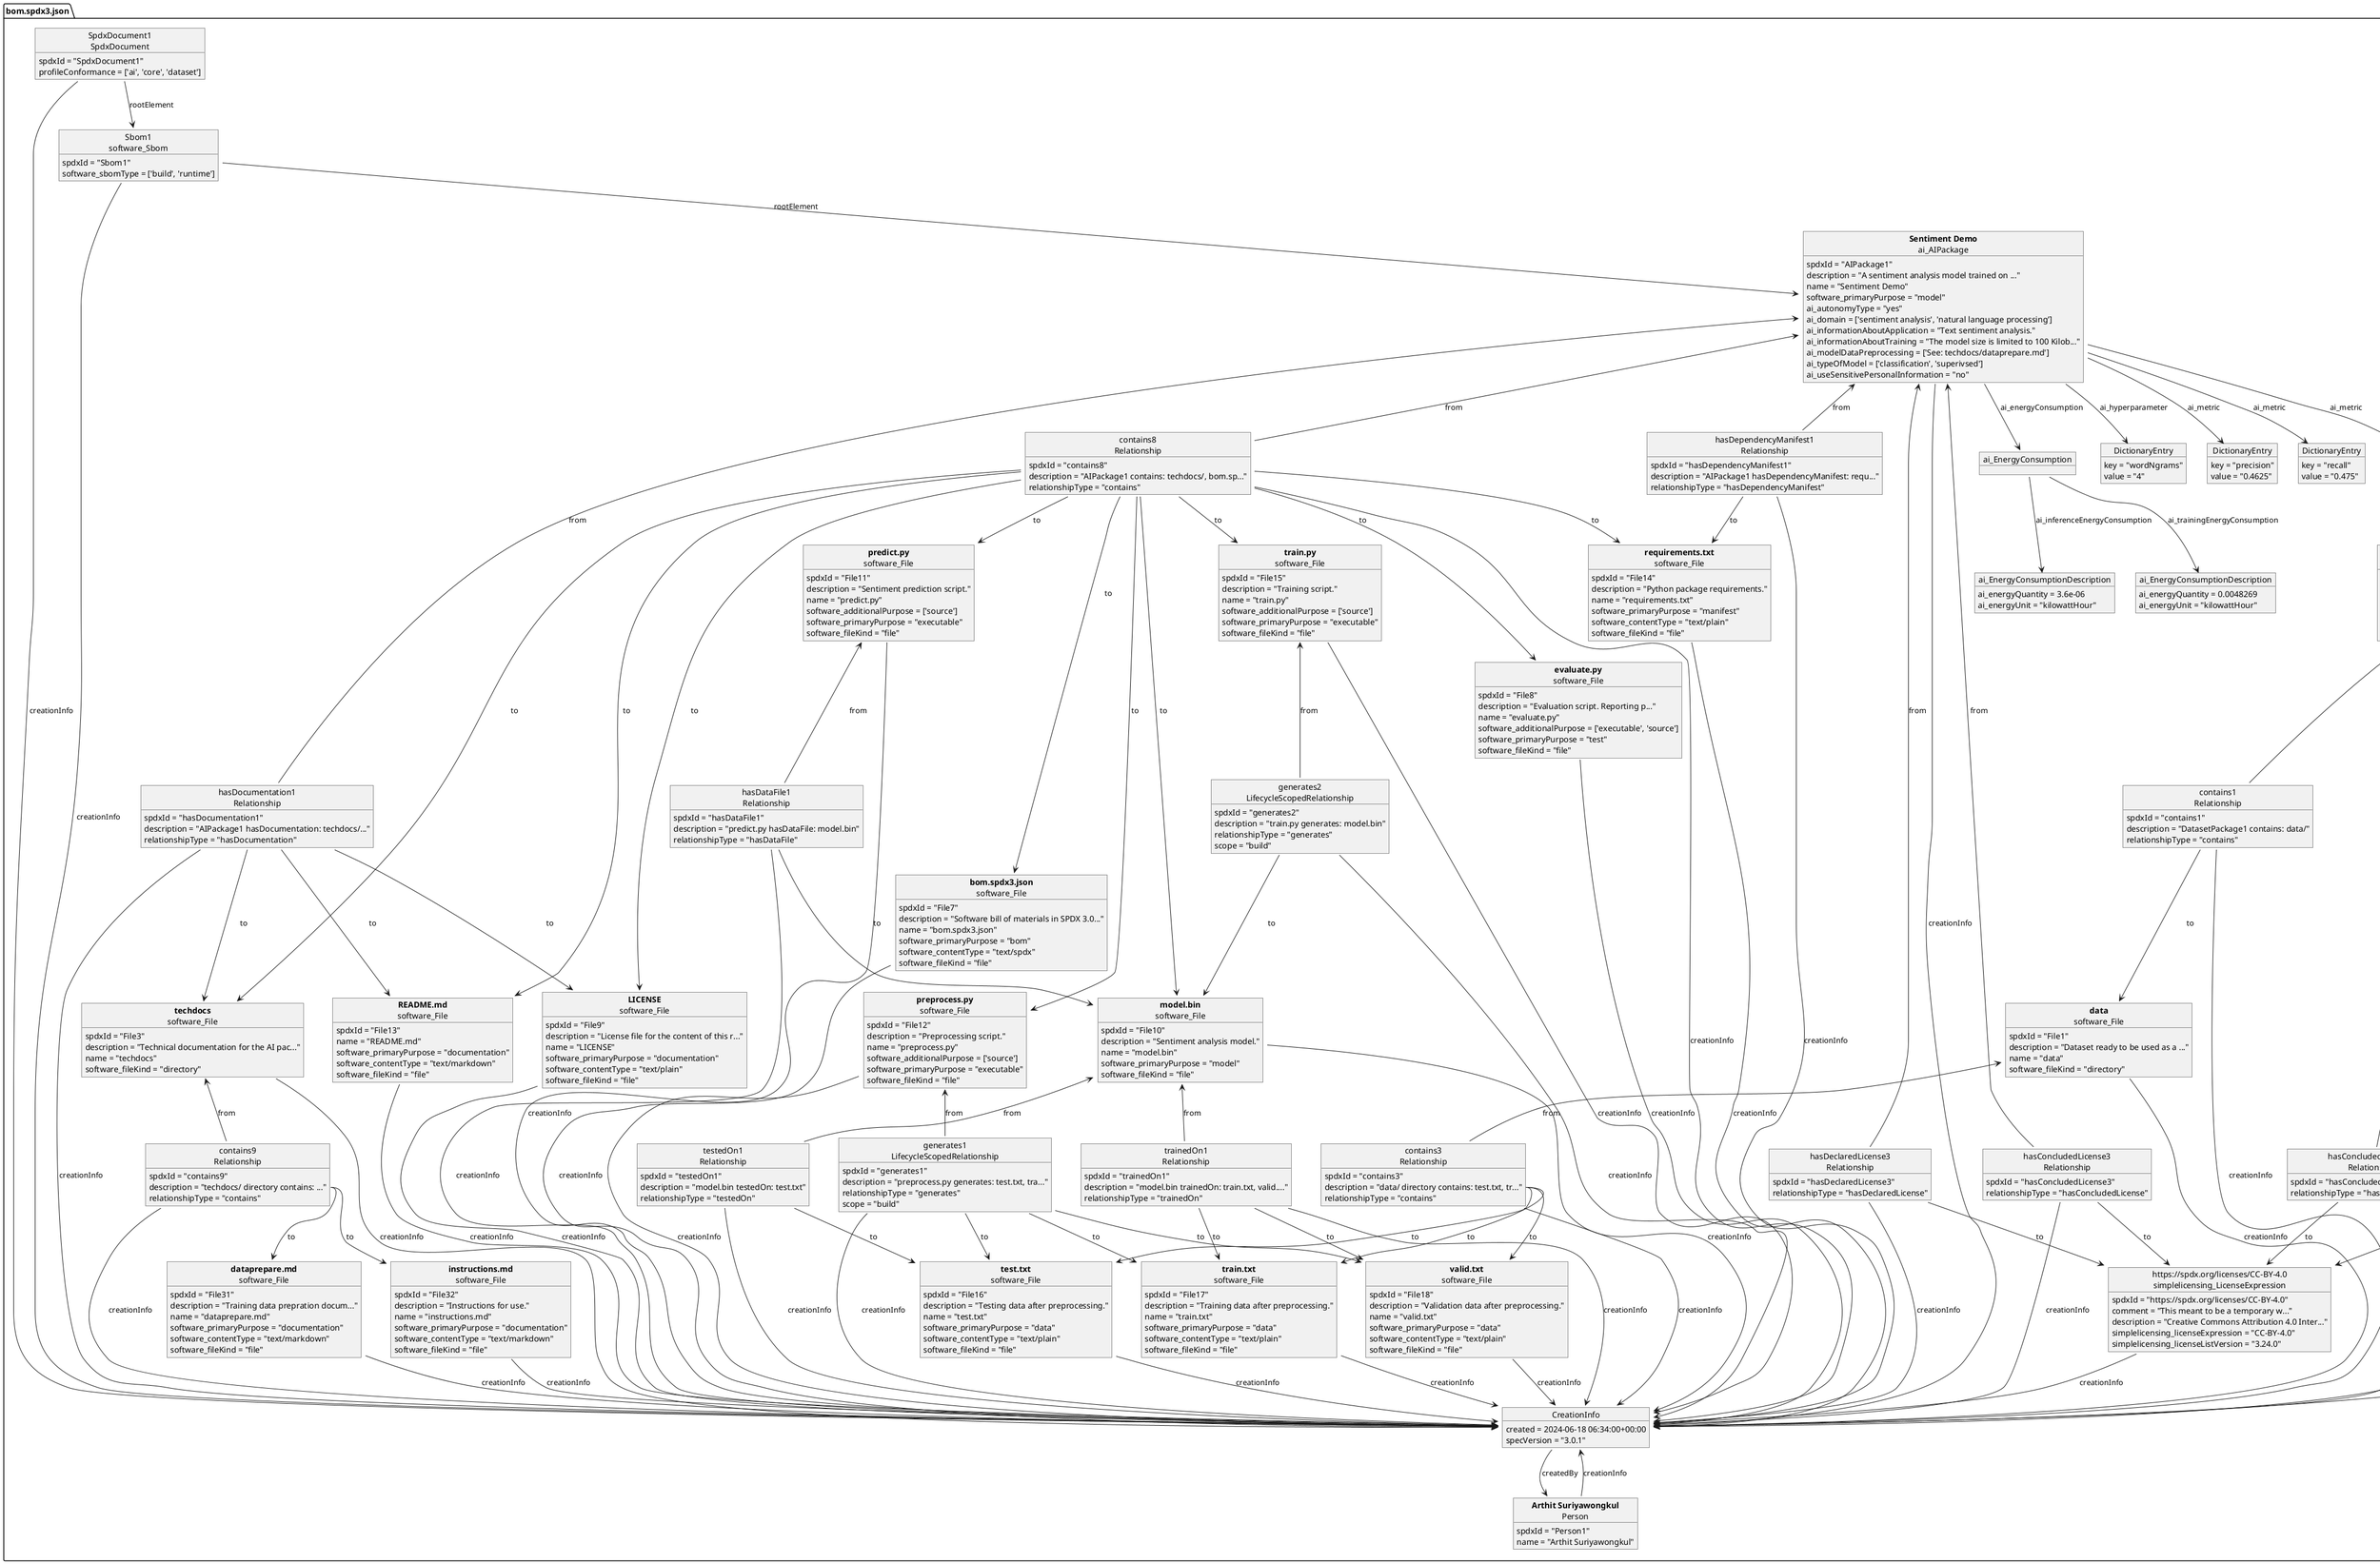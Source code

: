@startuml Sentiment Demo
Package "bom.spdx3.json" as c284559edaba292c65640d1b0fdf5a9b {
object "<b>evaluate.py</b>\nsoftware_File" as c284559edaba292c65640d1b0fdf5a9b_o1
object "CreationInfo" as c284559edaba292c65640d1b0fdf5a9b_o2
object "<b>Arthit Suriyawongkul</b>\nPerson" as c284559edaba292c65640d1b0fdf5a9b_o3
object "hasConcludedLicense1\nRelationship" as c284559edaba292c65640d1b0fdf5a9b_o4
object "<b>Data after preprocessing</b>\ndataset_datasetPackage" as c284559edaba292c65640d1b0fdf5a9b_o5
object "https://spdx.org/licenses/CC-BY-4.0\nsimplelicensing_LicenseExpression" as c284559edaba292c65640d1b0fdf5a9b_o6
object "contains3\nRelationship" as c284559edaba292c65640d1b0fdf5a9b_o7
object "<b>data</b>\nsoftware_File" as c284559edaba292c65640d1b0fdf5a9b_o8
object "<b>test.txt</b>\nsoftware_File" as c284559edaba292c65640d1b0fdf5a9b_o9
object "<b>train.txt</b>\nsoftware_File" as c284559edaba292c65640d1b0fdf5a9b_o10
object "<b>valid.txt</b>\nsoftware_File" as c284559edaba292c65640d1b0fdf5a9b_o11
object "contains9\nRelationship" as c284559edaba292c65640d1b0fdf5a9b_o12
object "<b>techdocs</b>\nsoftware_File" as c284559edaba292c65640d1b0fdf5a9b_o13
object "<b>dataprepare.md</b>\nsoftware_File" as c284559edaba292c65640d1b0fdf5a9b_o14
object "<b>instructions.md</b>\nsoftware_File" as c284559edaba292c65640d1b0fdf5a9b_o15
object "<b>model.bin</b>\nsoftware_File" as c284559edaba292c65640d1b0fdf5a9b_o16
object "hasDataFile1\nRelationship" as c284559edaba292c65640d1b0fdf5a9b_o17
object "<b>predict.py</b>\nsoftware_File" as c284559edaba292c65640d1b0fdf5a9b_o18
object "hasDependencyManifest1\nRelationship" as c284559edaba292c65640d1b0fdf5a9b_o19
object "<b>Sentiment Demo</b>\nai_AIPackage" as c284559edaba292c65640d1b0fdf5a9b_o20
object "ai_EnergyConsumption" as c284559edaba292c65640d1b0fdf5a9b_o21
object "ai_EnergyConsumptionDescription" as c284559edaba292c65640d1b0fdf5a9b_o22
object "ai_EnergyConsumptionDescription" as c284559edaba292c65640d1b0fdf5a9b_o23
object "DictionaryEntry" as c284559edaba292c65640d1b0fdf5a9b_o50
object "DictionaryEntry" as c284559edaba292c65640d1b0fdf5a9b_o52
object "DictionaryEntry" as c284559edaba292c65640d1b0fdf5a9b_o53
object "DictionaryEntry" as c284559edaba292c65640d1b0fdf5a9b_o54
object "<b>requirements.txt</b>\nsoftware_File" as c284559edaba292c65640d1b0fdf5a9b_o55
object "<b>README.md</b>\nsoftware_File" as c284559edaba292c65640d1b0fdf5a9b_o56
object "trainedOn1\nRelationship" as c284559edaba292c65640d1b0fdf5a9b_o57
object "SpdxDocument1\nSpdxDocument" as c284559edaba292c65640d1b0fdf5a9b_o58
object "Sbom1\nsoftware_Sbom" as c284559edaba292c65640d1b0fdf5a9b_o59
object "<b>LICENSE</b>\nsoftware_File" as c284559edaba292c65640d1b0fdf5a9b_o60
object "hasDeclaredLicense3\nRelationship" as c284559edaba292c65640d1b0fdf5a9b_o61
object "<b>preprocess.py</b>\nsoftware_File" as c284559edaba292c65640d1b0fdf5a9b_o62
object "contains1\nRelationship" as c284559edaba292c65640d1b0fdf5a9b_o63
object "contains8\nRelationship" as c284559edaba292c65640d1b0fdf5a9b_o64
object "<b>bom.spdx3.json</b>\nsoftware_File" as c284559edaba292c65640d1b0fdf5a9b_o65
object "<b>train.py</b>\nsoftware_File" as c284559edaba292c65640d1b0fdf5a9b_o66
object "generates1\nLifecycleScopedRelationship" as c284559edaba292c65640d1b0fdf5a9b_o67
object "generates2\nLifecycleScopedRelationship" as c284559edaba292c65640d1b0fdf5a9b_o68
object "hasDocumentation1\nRelationship" as c284559edaba292c65640d1b0fdf5a9b_o69
object "hasDeclaredLicense1\nRelationship" as c284559edaba292c65640d1b0fdf5a9b_o70
object "testedOn1\nRelationship" as c284559edaba292c65640d1b0fdf5a9b_o71
object "hasConcludedLicense3\nRelationship" as c284559edaba292c65640d1b0fdf5a9b_o72
}
c284559edaba292c65640d1b0fdf5a9b_o1 : spdxId = "File8"
c284559edaba292c65640d1b0fdf5a9b_o2 : created = 2024-06-18 06:34:00+00:00
c284559edaba292c65640d1b0fdf5a9b_o3 : spdxId = "Person1"
c284559edaba292c65640d1b0fdf5a9b_o3::creationInfo --> c284559edaba292c65640d1b0fdf5a9b_o2 : creationInfo
c284559edaba292c65640d1b0fdf5a9b_o3 : name = "Arthit Suriyawongkul"
c284559edaba292c65640d1b0fdf5a9b_o2::createdBy --> c284559edaba292c65640d1b0fdf5a9b_o3 : createdBy
c284559edaba292c65640d1b0fdf5a9b_o2 : specVersion = "3.0.1"
c284559edaba292c65640d1b0fdf5a9b_o1::creationInfo --> c284559edaba292c65640d1b0fdf5a9b_o2 : creationInfo
c284559edaba292c65640d1b0fdf5a9b_o1 : description = "Evaluation script. Reporting p..."
c284559edaba292c65640d1b0fdf5a9b_o1 : name = "evaluate.py"
c284559edaba292c65640d1b0fdf5a9b_o1 : software_additionalPurpose = ['executable', 'source']
c284559edaba292c65640d1b0fdf5a9b_o1 : software_primaryPurpose = "test"
c284559edaba292c65640d1b0fdf5a9b_o1 : software_fileKind = "file"
c284559edaba292c65640d1b0fdf5a9b_o4 : spdxId = "hasConcludedLicense1"
c284559edaba292c65640d1b0fdf5a9b_o4::creationInfo --> c284559edaba292c65640d1b0fdf5a9b_o2 : creationInfo
c284559edaba292c65640d1b0fdf5a9b_o5 : spdxId = "DatasetPackage1"
c284559edaba292c65640d1b0fdf5a9b_o5::creationInfo --> c284559edaba292c65640d1b0fdf5a9b_o2 : creationInfo
c284559edaba292c65640d1b0fdf5a9b_o5 : description = "Preprocessed data ready for training/t..."
c284559edaba292c65640d1b0fdf5a9b_o5 : name = "Data after preprocessing"
c284559edaba292c65640d1b0fdf5a9b_o5 : dataset_datasetAvailability = "directDownload"
c284559edaba292c65640d1b0fdf5a9b_o5 : dataset_datasetSize = 117553
c284559edaba292c65640d1b0fdf5a9b_o5 : dataset_datasetType = ['text']
c284559edaba292c65640d1b0fdf5a9b_o5 <-- c284559edaba292c65640d1b0fdf5a9b_o4::from : from
c284559edaba292c65640d1b0fdf5a9b_o4 : relationshipType = "hasConcludedLicense"
c284559edaba292c65640d1b0fdf5a9b_o6 : spdxId = "https://spdx.org/licenses/CC-BY-4.0"
c284559edaba292c65640d1b0fdf5a9b_o6 : comment = "This meant to be a temporary w..."
c284559edaba292c65640d1b0fdf5a9b_o6::creationInfo --> c284559edaba292c65640d1b0fdf5a9b_o2 : creationInfo
c284559edaba292c65640d1b0fdf5a9b_o6 : description = "Creative Commons Attribution 4.0 Inter..."
c284559edaba292c65640d1b0fdf5a9b_o6 : simplelicensing_licenseExpression = "CC-BY-4.0"
c284559edaba292c65640d1b0fdf5a9b_o6 : simplelicensing_licenseListVersion = "3.24.0"
c284559edaba292c65640d1b0fdf5a9b_o4::to --> c284559edaba292c65640d1b0fdf5a9b_o6 : to
c284559edaba292c65640d1b0fdf5a9b_o7 : spdxId = "contains3"
c284559edaba292c65640d1b0fdf5a9b_o7::creationInfo --> c284559edaba292c65640d1b0fdf5a9b_o2 : creationInfo
c284559edaba292c65640d1b0fdf5a9b_o7 : description = "data/ directory contains: test.txt, tr..."
c284559edaba292c65640d1b0fdf5a9b_o8 : spdxId = "File1"
c284559edaba292c65640d1b0fdf5a9b_o8::creationInfo --> c284559edaba292c65640d1b0fdf5a9b_o2 : creationInfo
c284559edaba292c65640d1b0fdf5a9b_o8 : description = "Dataset ready to be used as a ..."
c284559edaba292c65640d1b0fdf5a9b_o8 : name = "data"
c284559edaba292c65640d1b0fdf5a9b_o8 : software_fileKind = "directory"
c284559edaba292c65640d1b0fdf5a9b_o8 <-- c284559edaba292c65640d1b0fdf5a9b_o7::from : from
c284559edaba292c65640d1b0fdf5a9b_o7 : relationshipType = "contains"
c284559edaba292c65640d1b0fdf5a9b_o9 : spdxId = "File16"
c284559edaba292c65640d1b0fdf5a9b_o9::creationInfo --> c284559edaba292c65640d1b0fdf5a9b_o2 : creationInfo
c284559edaba292c65640d1b0fdf5a9b_o9 : description = "Testing data after preprocessing."
c284559edaba292c65640d1b0fdf5a9b_o9 : name = "test.txt"
c284559edaba292c65640d1b0fdf5a9b_o9 : software_primaryPurpose = "data"
c284559edaba292c65640d1b0fdf5a9b_o9 : software_contentType = "text/plain"
c284559edaba292c65640d1b0fdf5a9b_o9 : software_fileKind = "file"
c284559edaba292c65640d1b0fdf5a9b_o7::to --> c284559edaba292c65640d1b0fdf5a9b_o9 : to
c284559edaba292c65640d1b0fdf5a9b_o10 : spdxId = "File17"
c284559edaba292c65640d1b0fdf5a9b_o10::creationInfo --> c284559edaba292c65640d1b0fdf5a9b_o2 : creationInfo
c284559edaba292c65640d1b0fdf5a9b_o10 : description = "Training data after preprocessing."
c284559edaba292c65640d1b0fdf5a9b_o10 : name = "train.txt"
c284559edaba292c65640d1b0fdf5a9b_o10 : software_primaryPurpose = "data"
c284559edaba292c65640d1b0fdf5a9b_o10 : software_contentType = "text/plain"
c284559edaba292c65640d1b0fdf5a9b_o10 : software_fileKind = "file"
c284559edaba292c65640d1b0fdf5a9b_o7::to --> c284559edaba292c65640d1b0fdf5a9b_o10 : to
c284559edaba292c65640d1b0fdf5a9b_o11 : spdxId = "File18"
c284559edaba292c65640d1b0fdf5a9b_o11::creationInfo --> c284559edaba292c65640d1b0fdf5a9b_o2 : creationInfo
c284559edaba292c65640d1b0fdf5a9b_o11 : description = "Validation data after preprocessing."
c284559edaba292c65640d1b0fdf5a9b_o11 : name = "valid.txt"
c284559edaba292c65640d1b0fdf5a9b_o11 : software_primaryPurpose = "data"
c284559edaba292c65640d1b0fdf5a9b_o11 : software_contentType = "text/plain"
c284559edaba292c65640d1b0fdf5a9b_o11 : software_fileKind = "file"
c284559edaba292c65640d1b0fdf5a9b_o7::to --> c284559edaba292c65640d1b0fdf5a9b_o11 : to
c284559edaba292c65640d1b0fdf5a9b_o12 : spdxId = "contains9"
c284559edaba292c65640d1b0fdf5a9b_o12::creationInfo --> c284559edaba292c65640d1b0fdf5a9b_o2 : creationInfo
c284559edaba292c65640d1b0fdf5a9b_o12 : description = "techdocs/ directory contains: ..."
c284559edaba292c65640d1b0fdf5a9b_o13 : spdxId = "File3"
c284559edaba292c65640d1b0fdf5a9b_o13::creationInfo --> c284559edaba292c65640d1b0fdf5a9b_o2 : creationInfo
c284559edaba292c65640d1b0fdf5a9b_o13 : description = "Technical documentation for the AI pac..."
c284559edaba292c65640d1b0fdf5a9b_o13 : name = "techdocs"
c284559edaba292c65640d1b0fdf5a9b_o13 : software_fileKind = "directory"
c284559edaba292c65640d1b0fdf5a9b_o13 <-- c284559edaba292c65640d1b0fdf5a9b_o12::from : from
c284559edaba292c65640d1b0fdf5a9b_o12 : relationshipType = "contains"
c284559edaba292c65640d1b0fdf5a9b_o14 : spdxId = "File31"
c284559edaba292c65640d1b0fdf5a9b_o14::creationInfo --> c284559edaba292c65640d1b0fdf5a9b_o2 : creationInfo
c284559edaba292c65640d1b0fdf5a9b_o14 : description = "Training data prepration docum..."
c284559edaba292c65640d1b0fdf5a9b_o14 : name = "dataprepare.md"
c284559edaba292c65640d1b0fdf5a9b_o14 : software_primaryPurpose = "documentation"
c284559edaba292c65640d1b0fdf5a9b_o14 : software_contentType = "text/markdown"
c284559edaba292c65640d1b0fdf5a9b_o14 : software_fileKind = "file"
c284559edaba292c65640d1b0fdf5a9b_o12::to --> c284559edaba292c65640d1b0fdf5a9b_o14 : to
c284559edaba292c65640d1b0fdf5a9b_o15 : spdxId = "File32"
c284559edaba292c65640d1b0fdf5a9b_o15::creationInfo --> c284559edaba292c65640d1b0fdf5a9b_o2 : creationInfo
c284559edaba292c65640d1b0fdf5a9b_o15 : description = "Instructions for use."
c284559edaba292c65640d1b0fdf5a9b_o15 : name = "instructions.md"
c284559edaba292c65640d1b0fdf5a9b_o15 : software_primaryPurpose = "documentation"
c284559edaba292c65640d1b0fdf5a9b_o15 : software_contentType = "text/markdown"
c284559edaba292c65640d1b0fdf5a9b_o15 : software_fileKind = "file"
c284559edaba292c65640d1b0fdf5a9b_o12::to --> c284559edaba292c65640d1b0fdf5a9b_o15 : to
c284559edaba292c65640d1b0fdf5a9b_o16 : spdxId = "File10"
c284559edaba292c65640d1b0fdf5a9b_o16::creationInfo --> c284559edaba292c65640d1b0fdf5a9b_o2 : creationInfo
c284559edaba292c65640d1b0fdf5a9b_o16 : description = "Sentiment analysis model."
c284559edaba292c65640d1b0fdf5a9b_o16 : name = "model.bin"
c284559edaba292c65640d1b0fdf5a9b_o16 : software_primaryPurpose = "model"
c284559edaba292c65640d1b0fdf5a9b_o16 : software_fileKind = "file"
c284559edaba292c65640d1b0fdf5a9b_o17 : spdxId = "hasDataFile1"
c284559edaba292c65640d1b0fdf5a9b_o17::creationInfo --> c284559edaba292c65640d1b0fdf5a9b_o2 : creationInfo
c284559edaba292c65640d1b0fdf5a9b_o17 : description = "predict.py hasDataFile: model.bin"
c284559edaba292c65640d1b0fdf5a9b_o18 : spdxId = "File11"
c284559edaba292c65640d1b0fdf5a9b_o18::creationInfo --> c284559edaba292c65640d1b0fdf5a9b_o2 : creationInfo
c284559edaba292c65640d1b0fdf5a9b_o18 : description = "Sentiment prediction script."
c284559edaba292c65640d1b0fdf5a9b_o18 : name = "predict.py"
c284559edaba292c65640d1b0fdf5a9b_o18 : software_additionalPurpose = ['source']
c284559edaba292c65640d1b0fdf5a9b_o18 : software_primaryPurpose = "executable"
c284559edaba292c65640d1b0fdf5a9b_o18 : software_fileKind = "file"
c284559edaba292c65640d1b0fdf5a9b_o18 <-- c284559edaba292c65640d1b0fdf5a9b_o17::from : from
c284559edaba292c65640d1b0fdf5a9b_o17 : relationshipType = "hasDataFile"
c284559edaba292c65640d1b0fdf5a9b_o17::to --> c284559edaba292c65640d1b0fdf5a9b_o16 : to
c284559edaba292c65640d1b0fdf5a9b_o19 : spdxId = "hasDependencyManifest1"
c284559edaba292c65640d1b0fdf5a9b_o19::creationInfo --> c284559edaba292c65640d1b0fdf5a9b_o2 : creationInfo
c284559edaba292c65640d1b0fdf5a9b_o19 : description = "AIPackage1 hasDependencyManifest: requ..."
c284559edaba292c65640d1b0fdf5a9b_o20 : spdxId = "AIPackage1"
c284559edaba292c65640d1b0fdf5a9b_o20::creationInfo --> c284559edaba292c65640d1b0fdf5a9b_o2 : creationInfo
c284559edaba292c65640d1b0fdf5a9b_o20 : description = "A sentiment analysis model trained on ..."
c284559edaba292c65640d1b0fdf5a9b_o20 : name = "Sentiment Demo"
c284559edaba292c65640d1b0fdf5a9b_o20 : software_primaryPurpose = "model"
c284559edaba292c65640d1b0fdf5a9b_o20 : ai_autonomyType = "yes"
c284559edaba292c65640d1b0fdf5a9b_o20 : ai_domain = ['sentiment analysis', 'natural language processing']
c284559edaba292c65640d1b0fdf5a9b_o22 : ai_energyQuantity = 3.6e-06
c284559edaba292c65640d1b0fdf5a9b_o22 : ai_energyUnit = "kilowattHour"
c284559edaba292c65640d1b0fdf5a9b_o21::ai_inferenceEnergyConsumption --> c284559edaba292c65640d1b0fdf5a9b_o22 : ai_inferenceEnergyConsumption
c284559edaba292c65640d1b0fdf5a9b_o23 : ai_energyQuantity = 0.0048269
c284559edaba292c65640d1b0fdf5a9b_o23 : ai_energyUnit = "kilowattHour"
c284559edaba292c65640d1b0fdf5a9b_o21::ai_trainingEnergyConsumption --> c284559edaba292c65640d1b0fdf5a9b_o23 : ai_trainingEnergyConsumption
c284559edaba292c65640d1b0fdf5a9b_o20::ai_energyConsumption --> c284559edaba292c65640d1b0fdf5a9b_o21 : ai_energyConsumption
c284559edaba292c65640d1b0fdf5a9b_o50 : key = "wordNgrams"
c284559edaba292c65640d1b0fdf5a9b_o50 : value = "4"
c284559edaba292c65640d1b0fdf5a9b_o20::ai_hyperparameter --> c284559edaba292c65640d1b0fdf5a9b_o50 : ai_hyperparameter
c284559edaba292c65640d1b0fdf5a9b_o20 : ai_informationAboutApplication = "Text sentiment analysis."
c284559edaba292c65640d1b0fdf5a9b_o20 : ai_informationAboutTraining = "The model size is limited to 100 Kilob..."
c284559edaba292c65640d1b0fdf5a9b_o52 : key = "precision"
c284559edaba292c65640d1b0fdf5a9b_o52 : value = "0.4625"
c284559edaba292c65640d1b0fdf5a9b_o20::ai_metric --> c284559edaba292c65640d1b0fdf5a9b_o52 : ai_metric
c284559edaba292c65640d1b0fdf5a9b_o53 : key = "recall"
c284559edaba292c65640d1b0fdf5a9b_o53 : value = "0.475"
c284559edaba292c65640d1b0fdf5a9b_o20::ai_metric --> c284559edaba292c65640d1b0fdf5a9b_o53 : ai_metric
c284559edaba292c65640d1b0fdf5a9b_o54 : key = "f1"
c284559edaba292c65640d1b0fdf5a9b_o54 : value = "0.4669192"
c284559edaba292c65640d1b0fdf5a9b_o20::ai_metric --> c284559edaba292c65640d1b0fdf5a9b_o54 : ai_metric
c284559edaba292c65640d1b0fdf5a9b_o20 : ai_modelDataPreprocessing = ['See: techdocs/dataprepare.md']
c284559edaba292c65640d1b0fdf5a9b_o20 : ai_typeOfModel = ['classification', 'superivsed']
c284559edaba292c65640d1b0fdf5a9b_o20 : ai_useSensitivePersonalInformation = "no"
c284559edaba292c65640d1b0fdf5a9b_o20 <-- c284559edaba292c65640d1b0fdf5a9b_o19::from : from
c284559edaba292c65640d1b0fdf5a9b_o19 : relationshipType = "hasDependencyManifest"
c284559edaba292c65640d1b0fdf5a9b_o55 : spdxId = "File14"
c284559edaba292c65640d1b0fdf5a9b_o55::creationInfo --> c284559edaba292c65640d1b0fdf5a9b_o2 : creationInfo
c284559edaba292c65640d1b0fdf5a9b_o55 : description = "Python package requirements."
c284559edaba292c65640d1b0fdf5a9b_o55 : name = "requirements.txt"
c284559edaba292c65640d1b0fdf5a9b_o55 : software_primaryPurpose = "manifest"
c284559edaba292c65640d1b0fdf5a9b_o55 : software_contentType = "text/plain"
c284559edaba292c65640d1b0fdf5a9b_o55 : software_fileKind = "file"
c284559edaba292c65640d1b0fdf5a9b_o19::to --> c284559edaba292c65640d1b0fdf5a9b_o55 : to
c284559edaba292c65640d1b0fdf5a9b_o56 : spdxId = "File13"
c284559edaba292c65640d1b0fdf5a9b_o56::creationInfo --> c284559edaba292c65640d1b0fdf5a9b_o2 : creationInfo
c284559edaba292c65640d1b0fdf5a9b_o56 : name = "README.md"
c284559edaba292c65640d1b0fdf5a9b_o56 : software_primaryPurpose = "documentation"
c284559edaba292c65640d1b0fdf5a9b_o56 : software_contentType = "text/markdown"
c284559edaba292c65640d1b0fdf5a9b_o56 : software_fileKind = "file"
c284559edaba292c65640d1b0fdf5a9b_o57 : spdxId = "trainedOn1"
c284559edaba292c65640d1b0fdf5a9b_o57::creationInfo --> c284559edaba292c65640d1b0fdf5a9b_o2 : creationInfo
c284559edaba292c65640d1b0fdf5a9b_o57 : description = "model.bin trainedOn: train.txt, valid...."
c284559edaba292c65640d1b0fdf5a9b_o16 <-- c284559edaba292c65640d1b0fdf5a9b_o57::from : from
c284559edaba292c65640d1b0fdf5a9b_o57 : relationshipType = "trainedOn"
c284559edaba292c65640d1b0fdf5a9b_o57::to --> c284559edaba292c65640d1b0fdf5a9b_o10 : to
c284559edaba292c65640d1b0fdf5a9b_o57::to --> c284559edaba292c65640d1b0fdf5a9b_o11 : to
c284559edaba292c65640d1b0fdf5a9b_o58 : spdxId = "SpdxDocument1"
c284559edaba292c65640d1b0fdf5a9b_o58::creationInfo --> c284559edaba292c65640d1b0fdf5a9b_o2 : creationInfo
c284559edaba292c65640d1b0fdf5a9b_o58 : profileConformance = ['ai', 'core', 'dataset']
c284559edaba292c65640d1b0fdf5a9b_o59 : spdxId = "Sbom1"
c284559edaba292c65640d1b0fdf5a9b_o59::creationInfo --> c284559edaba292c65640d1b0fdf5a9b_o2 : creationInfo
c284559edaba292c65640d1b0fdf5a9b_o59::rootElement --> c284559edaba292c65640d1b0fdf5a9b_o20 : rootElement
c284559edaba292c65640d1b0fdf5a9b_o59 : software_sbomType = ['build', 'runtime']
c284559edaba292c65640d1b0fdf5a9b_o58::rootElement --> c284559edaba292c65640d1b0fdf5a9b_o59 : rootElement
c284559edaba292c65640d1b0fdf5a9b_o60 : spdxId = "File9"
c284559edaba292c65640d1b0fdf5a9b_o60::creationInfo --> c284559edaba292c65640d1b0fdf5a9b_o2 : creationInfo
c284559edaba292c65640d1b0fdf5a9b_o60 : description = "License file for the content of this r..."
c284559edaba292c65640d1b0fdf5a9b_o60 : name = "LICENSE"
c284559edaba292c65640d1b0fdf5a9b_o60 : software_primaryPurpose = "documentation"
c284559edaba292c65640d1b0fdf5a9b_o60 : software_contentType = "text/plain"
c284559edaba292c65640d1b0fdf5a9b_o60 : software_fileKind = "file"
c284559edaba292c65640d1b0fdf5a9b_o61 : spdxId = "hasDeclaredLicense3"
c284559edaba292c65640d1b0fdf5a9b_o61::creationInfo --> c284559edaba292c65640d1b0fdf5a9b_o2 : creationInfo
c284559edaba292c65640d1b0fdf5a9b_o20 <-- c284559edaba292c65640d1b0fdf5a9b_o61::from : from
c284559edaba292c65640d1b0fdf5a9b_o61 : relationshipType = "hasDeclaredLicense"
c284559edaba292c65640d1b0fdf5a9b_o61::to --> c284559edaba292c65640d1b0fdf5a9b_o6 : to
c284559edaba292c65640d1b0fdf5a9b_o62 : spdxId = "File12"
c284559edaba292c65640d1b0fdf5a9b_o62::creationInfo --> c284559edaba292c65640d1b0fdf5a9b_o2 : creationInfo
c284559edaba292c65640d1b0fdf5a9b_o62 : description = "Preprocessing script."
c284559edaba292c65640d1b0fdf5a9b_o62 : name = "preprocess.py"
c284559edaba292c65640d1b0fdf5a9b_o62 : software_additionalPurpose = ['source']
c284559edaba292c65640d1b0fdf5a9b_o62 : software_primaryPurpose = "executable"
c284559edaba292c65640d1b0fdf5a9b_o62 : software_fileKind = "file"
c284559edaba292c65640d1b0fdf5a9b_o63 : spdxId = "contains1"
c284559edaba292c65640d1b0fdf5a9b_o63::creationInfo --> c284559edaba292c65640d1b0fdf5a9b_o2 : creationInfo
c284559edaba292c65640d1b0fdf5a9b_o63 : description = "DatasetPackage1 contains: data/"
c284559edaba292c65640d1b0fdf5a9b_o5 <-- c284559edaba292c65640d1b0fdf5a9b_o63::from : from
c284559edaba292c65640d1b0fdf5a9b_o63 : relationshipType = "contains"
c284559edaba292c65640d1b0fdf5a9b_o63::to --> c284559edaba292c65640d1b0fdf5a9b_o8 : to
c284559edaba292c65640d1b0fdf5a9b_o64 : spdxId = "contains8"
c284559edaba292c65640d1b0fdf5a9b_o64::creationInfo --> c284559edaba292c65640d1b0fdf5a9b_o2 : creationInfo
c284559edaba292c65640d1b0fdf5a9b_o64 : description = "AIPackage1 contains: techdocs/, bom.sp..."
c284559edaba292c65640d1b0fdf5a9b_o20 <-- c284559edaba292c65640d1b0fdf5a9b_o64::from : from
c284559edaba292c65640d1b0fdf5a9b_o64 : relationshipType = "contains"
c284559edaba292c65640d1b0fdf5a9b_o64::to --> c284559edaba292c65640d1b0fdf5a9b_o13 : to
c284559edaba292c65640d1b0fdf5a9b_o65 : spdxId = "File7"
c284559edaba292c65640d1b0fdf5a9b_o65::creationInfo --> c284559edaba292c65640d1b0fdf5a9b_o2 : creationInfo
c284559edaba292c65640d1b0fdf5a9b_o65 : description = "Software bill of materials in SPDX 3.0..."
c284559edaba292c65640d1b0fdf5a9b_o65 : name = "bom.spdx3.json"
c284559edaba292c65640d1b0fdf5a9b_o65 : software_primaryPurpose = "bom"
c284559edaba292c65640d1b0fdf5a9b_o65 : software_contentType = "text/spdx"
c284559edaba292c65640d1b0fdf5a9b_o65 : software_fileKind = "file"
c284559edaba292c65640d1b0fdf5a9b_o64::to --> c284559edaba292c65640d1b0fdf5a9b_o65 : to
c284559edaba292c65640d1b0fdf5a9b_o64::to --> c284559edaba292c65640d1b0fdf5a9b_o1 : to
c284559edaba292c65640d1b0fdf5a9b_o64::to --> c284559edaba292c65640d1b0fdf5a9b_o60 : to
c284559edaba292c65640d1b0fdf5a9b_o64::to --> c284559edaba292c65640d1b0fdf5a9b_o16 : to
c284559edaba292c65640d1b0fdf5a9b_o64::to --> c284559edaba292c65640d1b0fdf5a9b_o18 : to
c284559edaba292c65640d1b0fdf5a9b_o64::to --> c284559edaba292c65640d1b0fdf5a9b_o62 : to
c284559edaba292c65640d1b0fdf5a9b_o64::to --> c284559edaba292c65640d1b0fdf5a9b_o56 : to
c284559edaba292c65640d1b0fdf5a9b_o64::to --> c284559edaba292c65640d1b0fdf5a9b_o55 : to
c284559edaba292c65640d1b0fdf5a9b_o66 : spdxId = "File15"
c284559edaba292c65640d1b0fdf5a9b_o66::creationInfo --> c284559edaba292c65640d1b0fdf5a9b_o2 : creationInfo
c284559edaba292c65640d1b0fdf5a9b_o66 : description = "Training script."
c284559edaba292c65640d1b0fdf5a9b_o66 : name = "train.py"
c284559edaba292c65640d1b0fdf5a9b_o66 : software_additionalPurpose = ['source']
c284559edaba292c65640d1b0fdf5a9b_o66 : software_primaryPurpose = "executable"
c284559edaba292c65640d1b0fdf5a9b_o66 : software_fileKind = "file"
c284559edaba292c65640d1b0fdf5a9b_o64::to --> c284559edaba292c65640d1b0fdf5a9b_o66 : to
c284559edaba292c65640d1b0fdf5a9b_o67 : spdxId = "generates1"
c284559edaba292c65640d1b0fdf5a9b_o67::creationInfo --> c284559edaba292c65640d1b0fdf5a9b_o2 : creationInfo
c284559edaba292c65640d1b0fdf5a9b_o67 : description = "preprocess.py generates: test.txt, tra..."
c284559edaba292c65640d1b0fdf5a9b_o62 <-- c284559edaba292c65640d1b0fdf5a9b_o67::from : from
c284559edaba292c65640d1b0fdf5a9b_o67 : relationshipType = "generates"
c284559edaba292c65640d1b0fdf5a9b_o67::to --> c284559edaba292c65640d1b0fdf5a9b_o9 : to
c284559edaba292c65640d1b0fdf5a9b_o67::to --> c284559edaba292c65640d1b0fdf5a9b_o10 : to
c284559edaba292c65640d1b0fdf5a9b_o67::to --> c284559edaba292c65640d1b0fdf5a9b_o11 : to
c284559edaba292c65640d1b0fdf5a9b_o67 : scope = "build"
c284559edaba292c65640d1b0fdf5a9b_o68 : spdxId = "generates2"
c284559edaba292c65640d1b0fdf5a9b_o68::creationInfo --> c284559edaba292c65640d1b0fdf5a9b_o2 : creationInfo
c284559edaba292c65640d1b0fdf5a9b_o68 : description = "train.py generates: model.bin"
c284559edaba292c65640d1b0fdf5a9b_o66 <-- c284559edaba292c65640d1b0fdf5a9b_o68::from : from
c284559edaba292c65640d1b0fdf5a9b_o68 : relationshipType = "generates"
c284559edaba292c65640d1b0fdf5a9b_o68::to --> c284559edaba292c65640d1b0fdf5a9b_o16 : to
c284559edaba292c65640d1b0fdf5a9b_o68 : scope = "build"
c284559edaba292c65640d1b0fdf5a9b_o69 : spdxId = "hasDocumentation1"
c284559edaba292c65640d1b0fdf5a9b_o69::creationInfo --> c284559edaba292c65640d1b0fdf5a9b_o2 : creationInfo
c284559edaba292c65640d1b0fdf5a9b_o69 : description = "AIPackage1 hasDocumentation: techdocs/..."
c284559edaba292c65640d1b0fdf5a9b_o20 <-- c284559edaba292c65640d1b0fdf5a9b_o69::from : from
c284559edaba292c65640d1b0fdf5a9b_o69 : relationshipType = "hasDocumentation"
c284559edaba292c65640d1b0fdf5a9b_o69::to --> c284559edaba292c65640d1b0fdf5a9b_o13 : to
c284559edaba292c65640d1b0fdf5a9b_o69::to --> c284559edaba292c65640d1b0fdf5a9b_o60 : to
c284559edaba292c65640d1b0fdf5a9b_o69::to --> c284559edaba292c65640d1b0fdf5a9b_o56 : to
c284559edaba292c65640d1b0fdf5a9b_o70 : spdxId = "hasDeclaredLicense1"
c284559edaba292c65640d1b0fdf5a9b_o70::creationInfo --> c284559edaba292c65640d1b0fdf5a9b_o2 : creationInfo
c284559edaba292c65640d1b0fdf5a9b_o5 <-- c284559edaba292c65640d1b0fdf5a9b_o70::from : from
c284559edaba292c65640d1b0fdf5a9b_o70 : relationshipType = "hasDeclaredLicense"
c284559edaba292c65640d1b0fdf5a9b_o70::to --> c284559edaba292c65640d1b0fdf5a9b_o6 : to
c284559edaba292c65640d1b0fdf5a9b_o71 : spdxId = "testedOn1"
c284559edaba292c65640d1b0fdf5a9b_o71::creationInfo --> c284559edaba292c65640d1b0fdf5a9b_o2 : creationInfo
c284559edaba292c65640d1b0fdf5a9b_o71 : description = "model.bin testedOn: test.txt"
c284559edaba292c65640d1b0fdf5a9b_o16 <-- c284559edaba292c65640d1b0fdf5a9b_o71::from : from
c284559edaba292c65640d1b0fdf5a9b_o71 : relationshipType = "testedOn"
c284559edaba292c65640d1b0fdf5a9b_o71::to --> c284559edaba292c65640d1b0fdf5a9b_o9 : to
c284559edaba292c65640d1b0fdf5a9b_o72 : spdxId = "hasConcludedLicense3"
c284559edaba292c65640d1b0fdf5a9b_o72::creationInfo --> c284559edaba292c65640d1b0fdf5a9b_o2 : creationInfo
c284559edaba292c65640d1b0fdf5a9b_o20 <-- c284559edaba292c65640d1b0fdf5a9b_o72::from : from
c284559edaba292c65640d1b0fdf5a9b_o72 : relationshipType = "hasConcludedLicense"
c284559edaba292c65640d1b0fdf5a9b_o72::to --> c284559edaba292c65640d1b0fdf5a9b_o6 : to
@enduml
